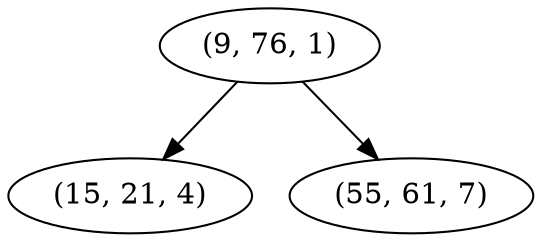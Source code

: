 digraph tree {
    "(9, 76, 1)";
    "(15, 21, 4)";
    "(55, 61, 7)";
    "(9, 76, 1)" -> "(15, 21, 4)";
    "(9, 76, 1)" -> "(55, 61, 7)";
}
